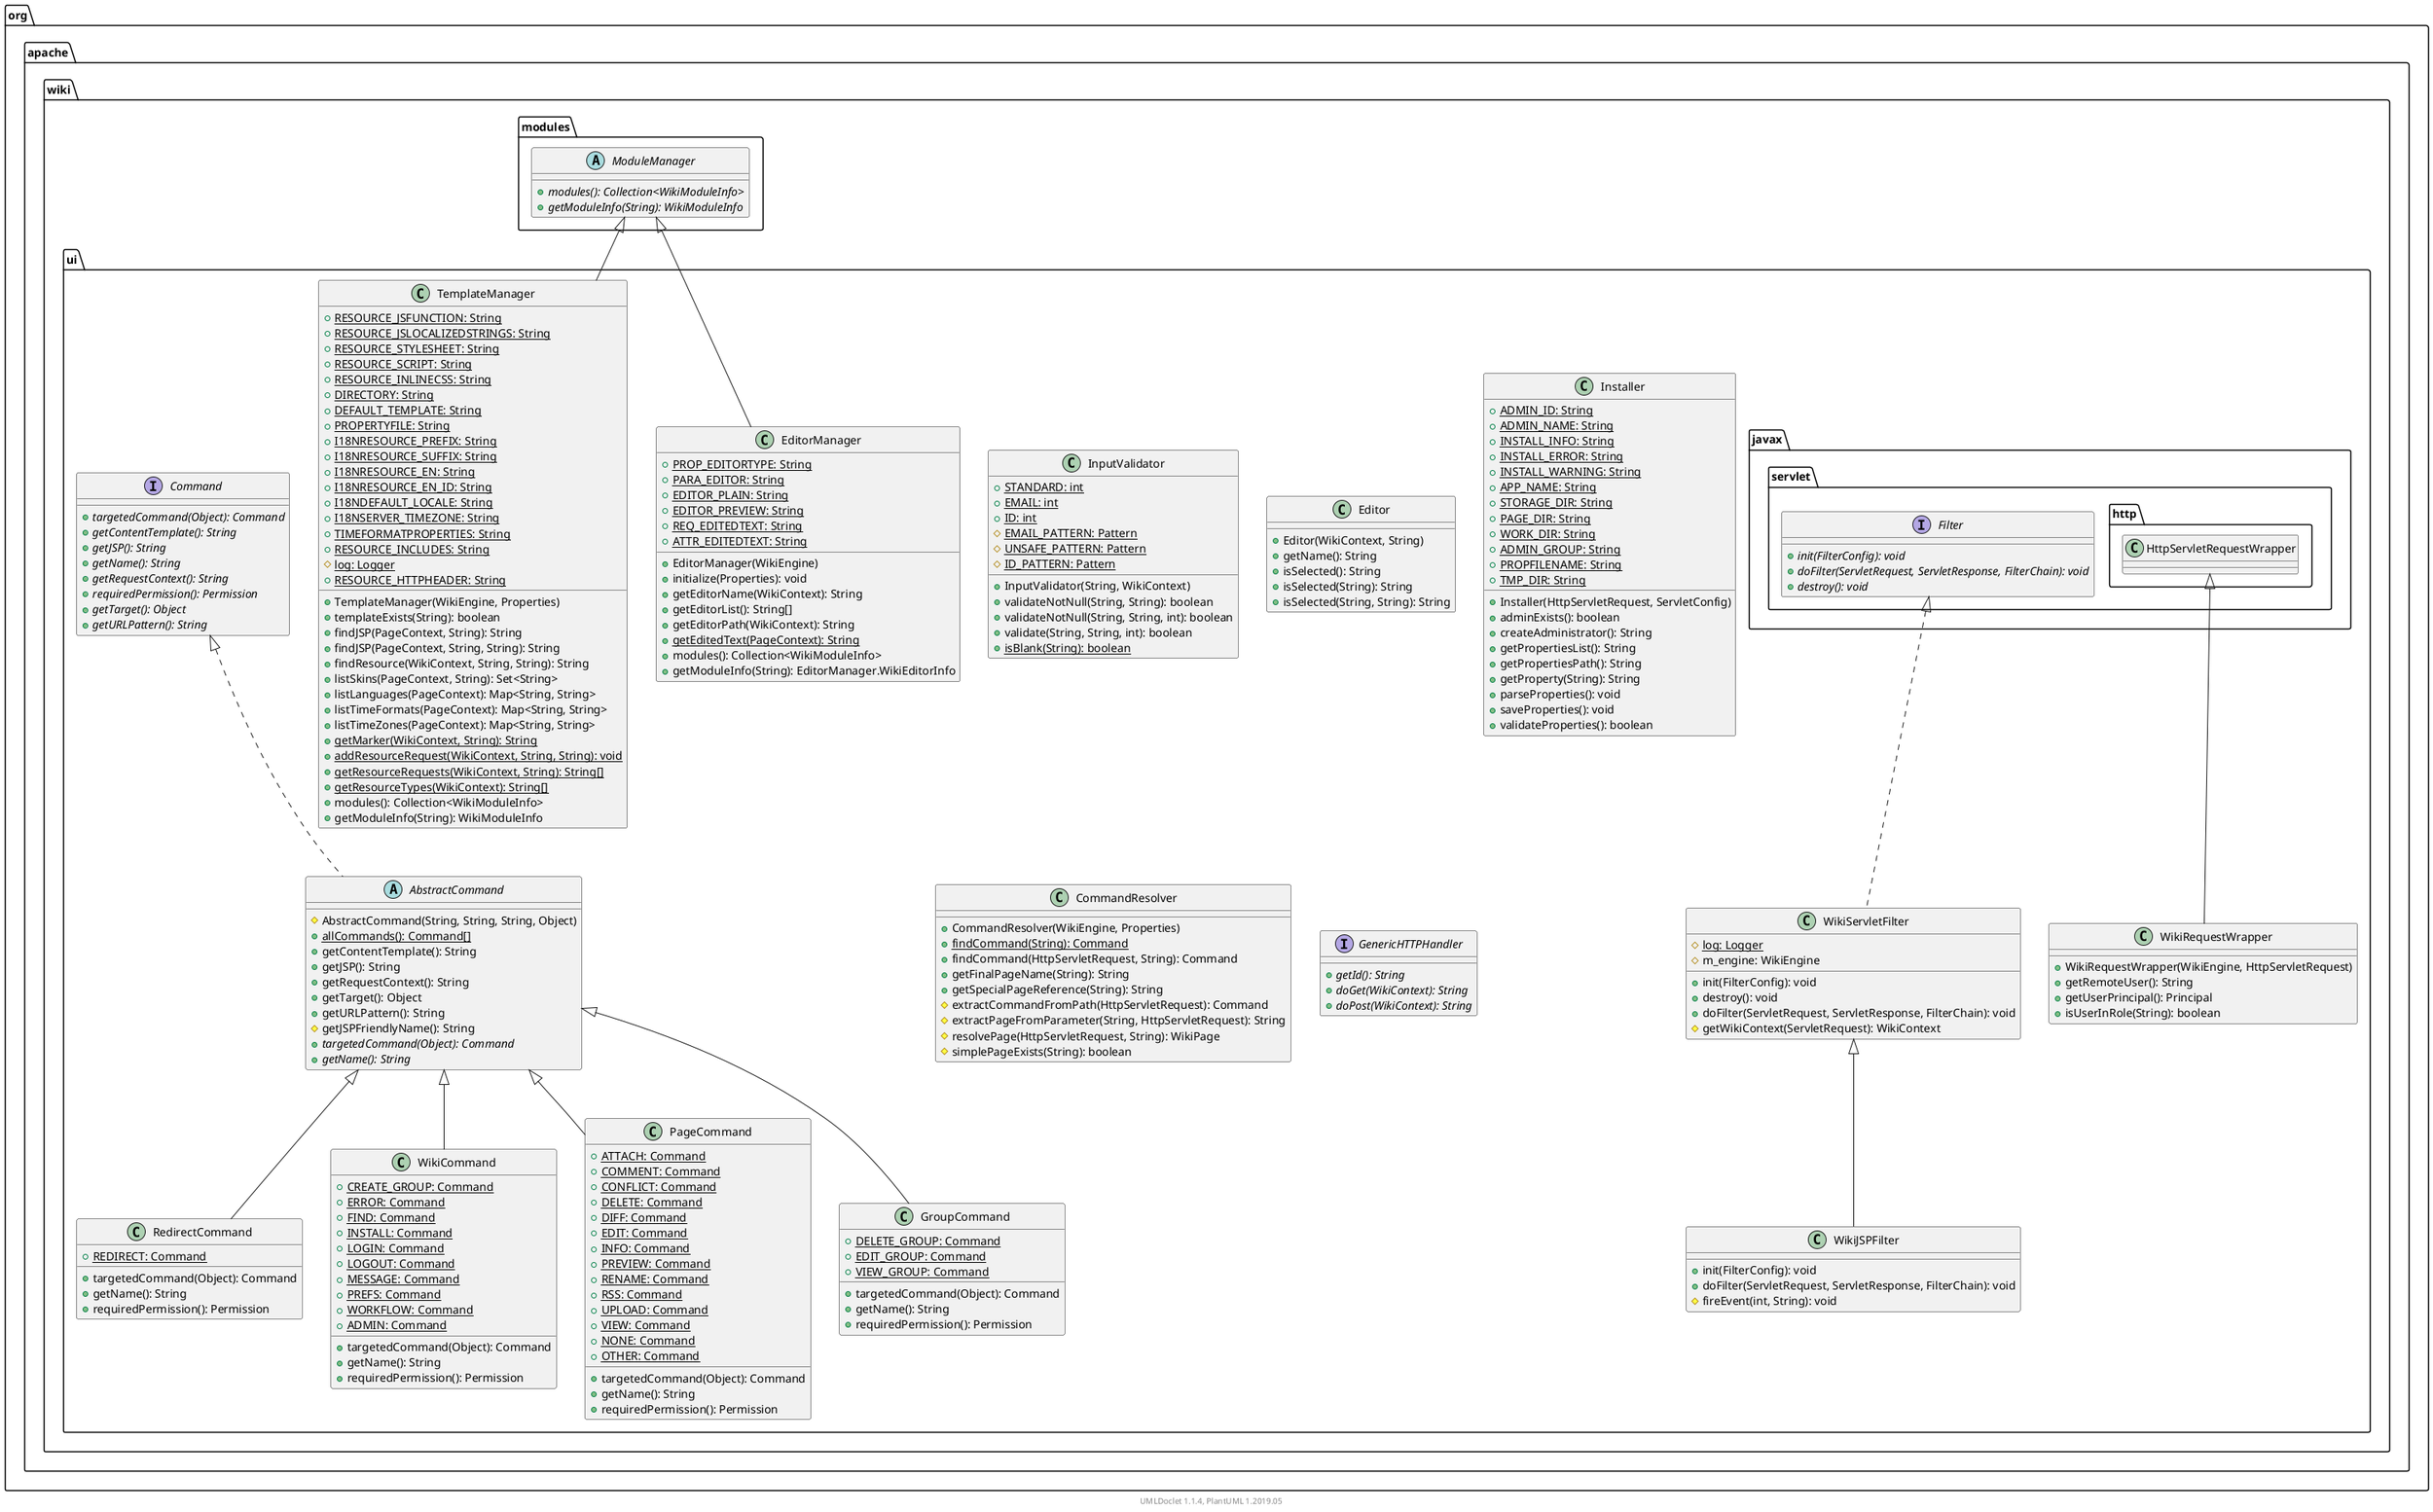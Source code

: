 @startuml

    namespace org.apache.wiki.ui {

        class WikiRequestWrapper [[WikiRequestWrapper.html]] {
            +WikiRequestWrapper(WikiEngine, HttpServletRequest)
            +getRemoteUser(): String
            +getUserPrincipal(): Principal
            +isUserInRole(String): boolean
        }

        class RedirectCommand [[RedirectCommand.html]] {
            {static} +REDIRECT: Command
            +targetedCommand(Object): Command
            +getName(): String
            +requiredPermission(): Permission
        }

        class EditorManager [[EditorManager.html]] {
            {static} +PROP_EDITORTYPE: String
            {static} +PARA_EDITOR: String
            {static} +EDITOR_PLAIN: String
            {static} +EDITOR_PREVIEW: String
            {static} +REQ_EDITEDTEXT: String
            {static} +ATTR_EDITEDTEXT: String
            +EditorManager(WikiEngine)
            +initialize(Properties): void
            +getEditorName(WikiContext): String
            +getEditorList(): String[]
            +getEditorPath(WikiContext): String
            {static} +getEditedText(PageContext): String
            +modules(): Collection<WikiModuleInfo>
            +getModuleInfo(String): EditorManager.WikiEditorInfo
        }

        class InputValidator [[InputValidator.html]] {
            {static} +STANDARD: int
            {static} +EMAIL: int
            {static} +ID: int
            {static} #EMAIL_PATTERN: Pattern
            {static} #UNSAFE_PATTERN: Pattern
            {static} #ID_PATTERN: Pattern
            +InputValidator(String, WikiContext)
            +validateNotNull(String, String): boolean
            +validateNotNull(String, String, int): boolean
            +validate(String, String, int): boolean
            {static} +isBlank(String): boolean
        }

        class TemplateManager [[TemplateManager.html]] {
            {static} +RESOURCE_JSFUNCTION: String
            {static} +RESOURCE_JSLOCALIZEDSTRINGS: String
            {static} +RESOURCE_STYLESHEET: String
            {static} +RESOURCE_SCRIPT: String
            {static} +RESOURCE_INLINECSS: String
            {static} +DIRECTORY: String
            {static} +DEFAULT_TEMPLATE: String
            {static} +PROPERTYFILE: String
            {static} +I18NRESOURCE_PREFIX: String
            {static} +I18NRESOURCE_SUFFIX: String
            {static} +I18NRESOURCE_EN: String
            {static} +I18NRESOURCE_EN_ID: String
            {static} +I18NDEFAULT_LOCALE: String
            {static} +I18NSERVER_TIMEZONE: String
            {static} +TIMEFORMATPROPERTIES: String
            {static} +RESOURCE_INCLUDES: String
            {static} #log: Logger
            {static} +RESOURCE_HTTPHEADER: String
            +TemplateManager(WikiEngine, Properties)
            +templateExists(String): boolean
            +findJSP(PageContext, String): String
            +findJSP(PageContext, String, String): String
            +findResource(WikiContext, String, String): String
            +listSkins(PageContext, String): Set<String>
            +listLanguages(PageContext): Map<String, String>
            +listTimeFormats(PageContext): Map<String, String>
            +listTimeZones(PageContext): Map<String, String>
            {static} +getMarker(WikiContext, String): String
            {static} +addResourceRequest(WikiContext, String, String): void
            {static} +getResourceRequests(WikiContext, String): String[]
            {static} +getResourceTypes(WikiContext): String[]
            +modules(): Collection<WikiModuleInfo>
            +getModuleInfo(String): WikiModuleInfo
        }

        class WikiCommand [[WikiCommand.html]] {
            {static} +CREATE_GROUP: Command
            {static} +ERROR: Command
            {static} +FIND: Command
            {static} +INSTALL: Command
            {static} +LOGIN: Command
            {static} +LOGOUT: Command
            {static} +MESSAGE: Command
            {static} +PREFS: Command
            {static} +WORKFLOW: Command
            {static} +ADMIN: Command
            +targetedCommand(Object): Command
            +getName(): String
            +requiredPermission(): Permission
        }

        abstract class AbstractCommand [[AbstractCommand.html]] {
            #AbstractCommand(String, String, String, Object)
            {static} +allCommands(): Command[]
            +getContentTemplate(): String
            +getJSP(): String
            +getRequestContext(): String
            +getTarget(): Object
            +getURLPattern(): String
            #getJSPFriendlyName(): String
            {abstract} +targetedCommand(Object): Command
            {abstract} +getName(): String
        }

        class Editor [[Editor.html]] {
            +Editor(WikiContext, String)
            +getName(): String
            +isSelected(): String
            +isSelected(String): String
            +isSelected(String, String): String
        }

        class Installer [[Installer.html]] {
            {static} +ADMIN_ID: String
            {static} +ADMIN_NAME: String
            {static} +INSTALL_INFO: String
            {static} +INSTALL_ERROR: String
            {static} +INSTALL_WARNING: String
            {static} +APP_NAME: String
            {static} +STORAGE_DIR: String
            {static} +PAGE_DIR: String
            {static} +WORK_DIR: String
            {static} +ADMIN_GROUP: String
            {static} +PROPFILENAME: String
            {static} +TMP_DIR: String
            +Installer(HttpServletRequest, ServletConfig)
            +adminExists(): boolean
            +createAdministrator(): String
            +getPropertiesList(): String
            +getPropertiesPath(): String
            +getProperty(String): String
            +parseProperties(): void
            +saveProperties(): void
            +validateProperties(): boolean
        }

        class PageCommand [[PageCommand.html]] {
            {static} +ATTACH: Command
            {static} +COMMENT: Command
            {static} +CONFLICT: Command
            {static} +DELETE: Command
            {static} +DIFF: Command
            {static} +EDIT: Command
            {static} +INFO: Command
            {static} +PREVIEW: Command
            {static} +RENAME: Command
            {static} +RSS: Command
            {static} +UPLOAD: Command
            {static} +VIEW: Command
            {static} +NONE: Command
            {static} +OTHER: Command
            +targetedCommand(Object): Command
            +getName(): String
            +requiredPermission(): Permission
        }

        class WikiServletFilter [[WikiServletFilter.html]] {
            {static} #log: Logger
            #m_engine: WikiEngine
            +init(FilterConfig): void
            +destroy(): void
            +doFilter(ServletRequest, ServletResponse, FilterChain): void
            #getWikiContext(ServletRequest): WikiContext
        }

        interface Command [[Command.html]] {
            {abstract} +targetedCommand(Object): Command
            {abstract} +getContentTemplate(): String
            {abstract} +getJSP(): String
            {abstract} +getName(): String
            {abstract} +getRequestContext(): String
            {abstract} +requiredPermission(): Permission
            {abstract} +getTarget(): Object
            {abstract} +getURLPattern(): String
        }

        class CommandResolver [[CommandResolver.html]] {
            +CommandResolver(WikiEngine, Properties)
            {static} +findCommand(String): Command
            +findCommand(HttpServletRequest, String): Command
            +getFinalPageName(String): String
            +getSpecialPageReference(String): String
            #extractCommandFromPath(HttpServletRequest): Command
            #extractPageFromParameter(String, HttpServletRequest): String
            #resolvePage(HttpServletRequest, String): WikiPage
            #simplePageExists(String): boolean
        }

        class WikiJSPFilter [[WikiJSPFilter.html]] {
            +init(FilterConfig): void
            +doFilter(ServletRequest, ServletResponse, FilterChain): void
            #fireEvent(int, String): void
        }

        interface GenericHTTPHandler [[GenericHTTPHandler.html]] {
            {abstract} +getId(): String
            {abstract} +doGet(WikiContext): String
            {abstract} +doPost(WikiContext): String
        }

        class GroupCommand [[GroupCommand.html]] {
            {static} +DELETE_GROUP: Command
            {static} +EDIT_GROUP: Command
            {static} +VIEW_GROUP: Command
            +targetedCommand(Object): Command
            +getName(): String
            +requiredPermission(): Permission
        }

        class javax.servlet.http.HttpServletRequestWrapper
        javax.servlet.http.HttpServletRequestWrapper <|-- WikiRequestWrapper

        AbstractCommand <|-- RedirectCommand

        abstract class org.apache.wiki.modules.ModuleManager {
            {abstract} +modules(): Collection<WikiModuleInfo>
            {abstract} +getModuleInfo(String): WikiModuleInfo
        }
        org.apache.wiki.modules.ModuleManager <|-- EditorManager

        org.apache.wiki.modules.ModuleManager <|-- TemplateManager

        AbstractCommand <|-- WikiCommand

        Command <|.. AbstractCommand

        AbstractCommand <|-- PageCommand

        interface javax.servlet.Filter {
            {abstract} +init(FilterConfig): void
            {abstract} +doFilter(ServletRequest, ServletResponse, FilterChain): void
            {abstract} +destroy(): void
        }
        javax.servlet.Filter <|.. WikiServletFilter

        WikiServletFilter <|-- WikiJSPFilter

        AbstractCommand <|-- GroupCommand

    }


    center footer UMLDoclet 1.1.4, PlantUML 1.2019.05
@enduml
